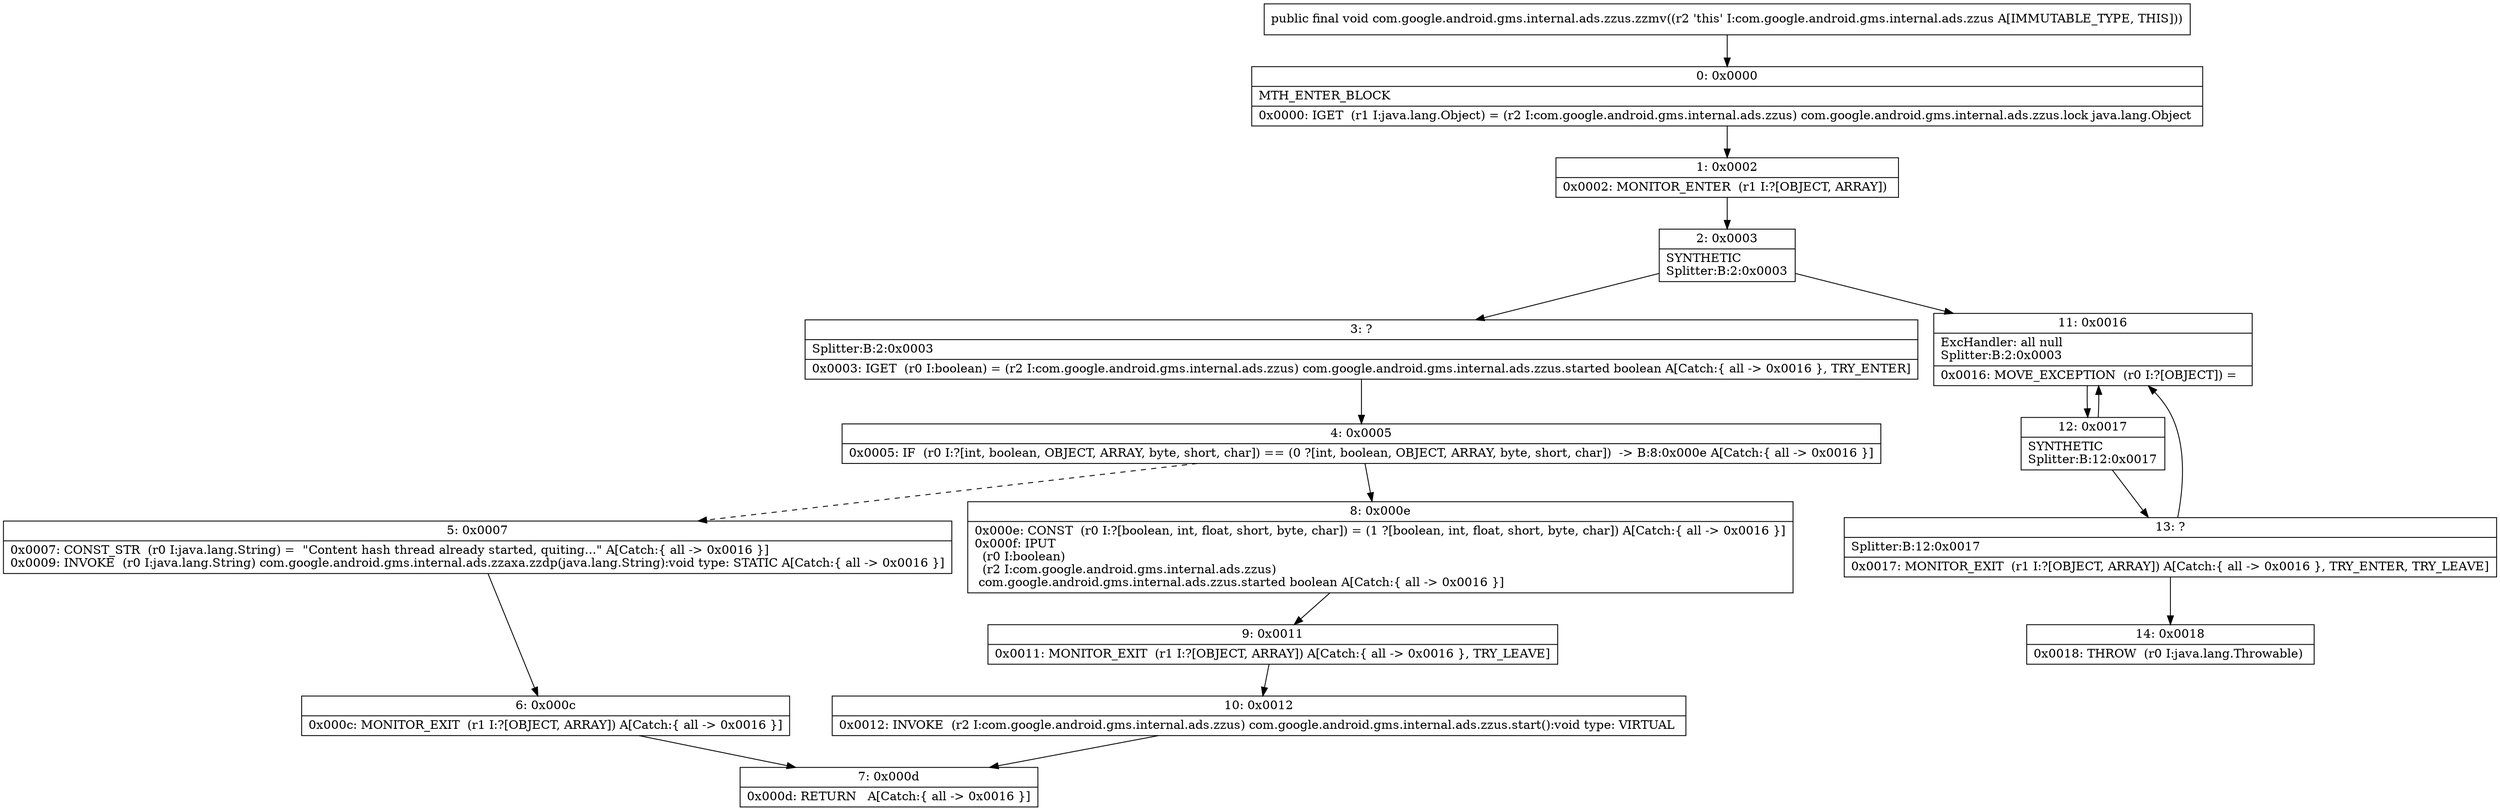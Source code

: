 digraph "CFG forcom.google.android.gms.internal.ads.zzus.zzmv()V" {
Node_0 [shape=record,label="{0\:\ 0x0000|MTH_ENTER_BLOCK\l|0x0000: IGET  (r1 I:java.lang.Object) = (r2 I:com.google.android.gms.internal.ads.zzus) com.google.android.gms.internal.ads.zzus.lock java.lang.Object \l}"];
Node_1 [shape=record,label="{1\:\ 0x0002|0x0002: MONITOR_ENTER  (r1 I:?[OBJECT, ARRAY]) \l}"];
Node_2 [shape=record,label="{2\:\ 0x0003|SYNTHETIC\lSplitter:B:2:0x0003\l}"];
Node_3 [shape=record,label="{3\:\ ?|Splitter:B:2:0x0003\l|0x0003: IGET  (r0 I:boolean) = (r2 I:com.google.android.gms.internal.ads.zzus) com.google.android.gms.internal.ads.zzus.started boolean A[Catch:\{ all \-\> 0x0016 \}, TRY_ENTER]\l}"];
Node_4 [shape=record,label="{4\:\ 0x0005|0x0005: IF  (r0 I:?[int, boolean, OBJECT, ARRAY, byte, short, char]) == (0 ?[int, boolean, OBJECT, ARRAY, byte, short, char])  \-\> B:8:0x000e A[Catch:\{ all \-\> 0x0016 \}]\l}"];
Node_5 [shape=record,label="{5\:\ 0x0007|0x0007: CONST_STR  (r0 I:java.lang.String) =  \"Content hash thread already started, quiting...\" A[Catch:\{ all \-\> 0x0016 \}]\l0x0009: INVOKE  (r0 I:java.lang.String) com.google.android.gms.internal.ads.zzaxa.zzdp(java.lang.String):void type: STATIC A[Catch:\{ all \-\> 0x0016 \}]\l}"];
Node_6 [shape=record,label="{6\:\ 0x000c|0x000c: MONITOR_EXIT  (r1 I:?[OBJECT, ARRAY]) A[Catch:\{ all \-\> 0x0016 \}]\l}"];
Node_7 [shape=record,label="{7\:\ 0x000d|0x000d: RETURN   A[Catch:\{ all \-\> 0x0016 \}]\l}"];
Node_8 [shape=record,label="{8\:\ 0x000e|0x000e: CONST  (r0 I:?[boolean, int, float, short, byte, char]) = (1 ?[boolean, int, float, short, byte, char]) A[Catch:\{ all \-\> 0x0016 \}]\l0x000f: IPUT  \l  (r0 I:boolean)\l  (r2 I:com.google.android.gms.internal.ads.zzus)\l com.google.android.gms.internal.ads.zzus.started boolean A[Catch:\{ all \-\> 0x0016 \}]\l}"];
Node_9 [shape=record,label="{9\:\ 0x0011|0x0011: MONITOR_EXIT  (r1 I:?[OBJECT, ARRAY]) A[Catch:\{ all \-\> 0x0016 \}, TRY_LEAVE]\l}"];
Node_10 [shape=record,label="{10\:\ 0x0012|0x0012: INVOKE  (r2 I:com.google.android.gms.internal.ads.zzus) com.google.android.gms.internal.ads.zzus.start():void type: VIRTUAL \l}"];
Node_11 [shape=record,label="{11\:\ 0x0016|ExcHandler: all null\lSplitter:B:2:0x0003\l|0x0016: MOVE_EXCEPTION  (r0 I:?[OBJECT]) =  \l}"];
Node_12 [shape=record,label="{12\:\ 0x0017|SYNTHETIC\lSplitter:B:12:0x0017\l}"];
Node_13 [shape=record,label="{13\:\ ?|Splitter:B:12:0x0017\l|0x0017: MONITOR_EXIT  (r1 I:?[OBJECT, ARRAY]) A[Catch:\{ all \-\> 0x0016 \}, TRY_ENTER, TRY_LEAVE]\l}"];
Node_14 [shape=record,label="{14\:\ 0x0018|0x0018: THROW  (r0 I:java.lang.Throwable) \l}"];
MethodNode[shape=record,label="{public final void com.google.android.gms.internal.ads.zzus.zzmv((r2 'this' I:com.google.android.gms.internal.ads.zzus A[IMMUTABLE_TYPE, THIS])) }"];
MethodNode -> Node_0;
Node_0 -> Node_1;
Node_1 -> Node_2;
Node_2 -> Node_3;
Node_2 -> Node_11;
Node_3 -> Node_4;
Node_4 -> Node_5[style=dashed];
Node_4 -> Node_8;
Node_5 -> Node_6;
Node_6 -> Node_7;
Node_8 -> Node_9;
Node_9 -> Node_10;
Node_10 -> Node_7;
Node_11 -> Node_12;
Node_12 -> Node_13;
Node_12 -> Node_11;
Node_13 -> Node_14;
Node_13 -> Node_11;
}

